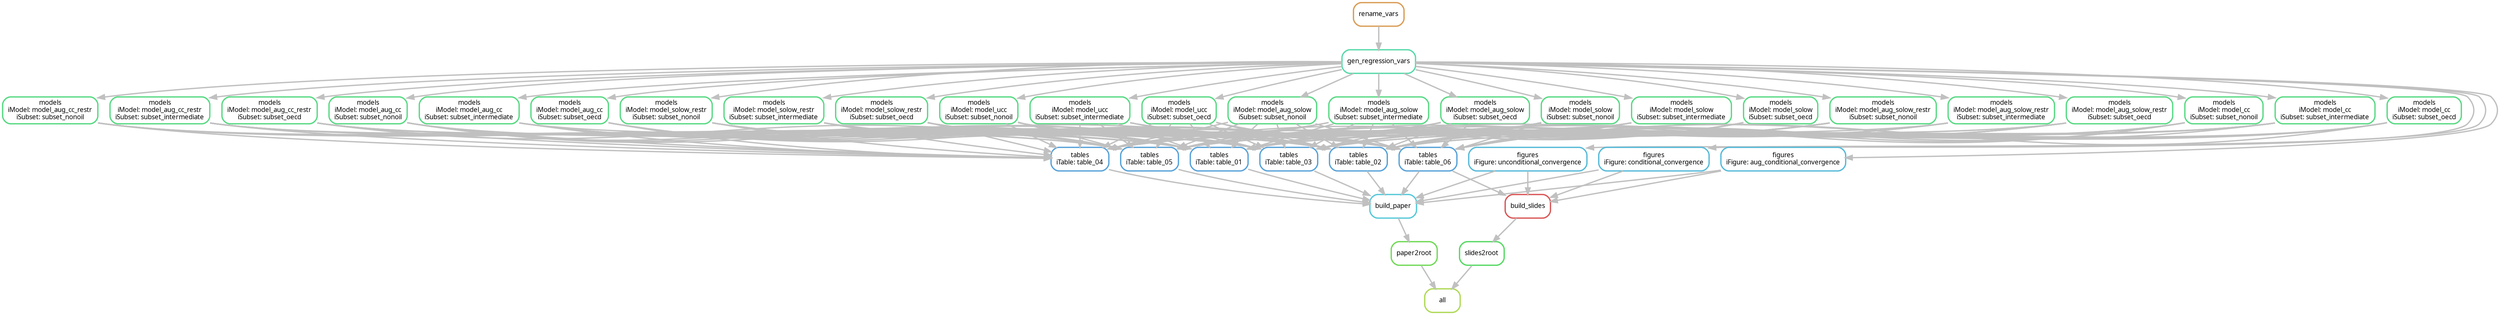 digraph snakemake_dag {
    graph[bgcolor=white, margin=0];
    node[shape=box, style=rounded, fontname=sans,                 fontsize=10, penwidth=2];
    edge[penwidth=2, color=grey];
	0[label = "all", color = "0.22 0.6 0.85", style="rounded"];
	1[label = "paper2root", color = "0.30 0.6 0.85", style="rounded"];
	2[label = "build_paper", color = "0.52 0.6 0.85", style="rounded"];
	3[label = "tables\niTable: table_03", color = "0.57 0.6 0.85", style="rounded"];
	4[label = "models\niModel: model_ucc\niSubset: subset_nonoil", color = "0.39 0.6 0.85", style="rounded"];
	5[label = "gen_regression_vars", color = "0.44 0.6 0.85", style="rounded"];
	6[label = "rename_vars", color = "0.09 0.6 0.85", style="rounded"];
	7[label = "models\niModel: model_ucc\niSubset: subset_intermediate", color = "0.39 0.6 0.85", style="rounded"];
	8[label = "models\niModel: model_ucc\niSubset: subset_oecd", color = "0.39 0.6 0.85", style="rounded"];
	9[label = "models\niModel: model_aug_solow\niSubset: subset_nonoil", color = "0.39 0.6 0.85", style="rounded"];
	10[label = "models\niModel: model_aug_solow\niSubset: subset_intermediate", color = "0.39 0.6 0.85", style="rounded"];
	11[label = "models\niModel: model_aug_solow\niSubset: subset_oecd", color = "0.39 0.6 0.85", style="rounded"];
	12[label = "models\niModel: model_solow\niSubset: subset_nonoil", color = "0.39 0.6 0.85", style="rounded"];
	13[label = "models\niModel: model_solow\niSubset: subset_intermediate", color = "0.39 0.6 0.85", style="rounded"];
	14[label = "models\niModel: model_solow\niSubset: subset_oecd", color = "0.39 0.6 0.85", style="rounded"];
	15[label = "models\niModel: model_aug_solow_restr\niSubset: subset_nonoil", color = "0.39 0.6 0.85", style="rounded"];
	16[label = "models\niModel: model_aug_solow_restr\niSubset: subset_intermediate", color = "0.39 0.6 0.85", style="rounded"];
	17[label = "models\niModel: model_aug_solow_restr\niSubset: subset_oecd", color = "0.39 0.6 0.85", style="rounded"];
	18[label = "models\niModel: model_cc\niSubset: subset_nonoil", color = "0.39 0.6 0.85", style="rounded"];
	19[label = "models\niModel: model_cc\niSubset: subset_intermediate", color = "0.39 0.6 0.85", style="rounded"];
	20[label = "models\niModel: model_cc\niSubset: subset_oecd", color = "0.39 0.6 0.85", style="rounded"];
	21[label = "models\niModel: model_aug_cc_restr\niSubset: subset_nonoil", color = "0.39 0.6 0.85", style="rounded"];
	22[label = "models\niModel: model_aug_cc_restr\niSubset: subset_intermediate", color = "0.39 0.6 0.85", style="rounded"];
	23[label = "models\niModel: model_aug_cc_restr\niSubset: subset_oecd", color = "0.39 0.6 0.85", style="rounded"];
	24[label = "models\niModel: model_aug_cc\niSubset: subset_nonoil", color = "0.39 0.6 0.85", style="rounded"];
	25[label = "models\niModel: model_aug_cc\niSubset: subset_intermediate", color = "0.39 0.6 0.85", style="rounded"];
	26[label = "models\niModel: model_aug_cc\niSubset: subset_oecd", color = "0.39 0.6 0.85", style="rounded"];
	27[label = "models\niModel: model_solow_restr\niSubset: subset_nonoil", color = "0.39 0.6 0.85", style="rounded"];
	28[label = "models\niModel: model_solow_restr\niSubset: subset_intermediate", color = "0.39 0.6 0.85", style="rounded"];
	29[label = "models\niModel: model_solow_restr\niSubset: subset_oecd", color = "0.39 0.6 0.85", style="rounded"];
	30[label = "tables\niTable: table_06", color = "0.57 0.6 0.85", style="rounded"];
	31[label = "tables\niTable: table_02", color = "0.57 0.6 0.85", style="rounded"];
	32[label = "tables\niTable: table_04", color = "0.57 0.6 0.85", style="rounded"];
	33[label = "tables\niTable: table_05", color = "0.57 0.6 0.85", style="rounded"];
	34[label = "tables\niTable: table_01", color = "0.57 0.6 0.85", style="rounded"];
	35[label = "figures\niFigure: unconditional_convergence", color = "0.54 0.6 0.85", style="rounded"];
	36[label = "figures\niFigure: conditional_convergence", color = "0.54 0.6 0.85", style="rounded"];
	37[label = "figures\niFigure: aug_conditional_convergence", color = "0.54 0.6 0.85", style="rounded"];
	38[label = "slides2root", color = "0.35 0.6 0.85", style="rounded"];
	39[label = "build_slides", color = "0.00 0.6 0.85", style="rounded"];
	1 -> 0
	38 -> 0
	2 -> 1
	3 -> 2
	30 -> 2
	31 -> 2
	32 -> 2
	33 -> 2
	34 -> 2
	35 -> 2
	36 -> 2
	37 -> 2
	4 -> 3
	7 -> 3
	8 -> 3
	9 -> 3
	10 -> 3
	11 -> 3
	12 -> 3
	13 -> 3
	14 -> 3
	15 -> 3
	16 -> 3
	17 -> 3
	18 -> 3
	19 -> 3
	20 -> 3
	21 -> 3
	22 -> 3
	23 -> 3
	24 -> 3
	25 -> 3
	26 -> 3
	27 -> 3
	28 -> 3
	29 -> 3
	5 -> 4
	6 -> 5
	5 -> 7
	5 -> 8
	5 -> 9
	5 -> 10
	5 -> 11
	5 -> 12
	5 -> 13
	5 -> 14
	5 -> 15
	5 -> 16
	5 -> 17
	5 -> 18
	5 -> 19
	5 -> 20
	5 -> 21
	5 -> 22
	5 -> 23
	5 -> 24
	5 -> 25
	5 -> 26
	5 -> 27
	5 -> 28
	5 -> 29
	4 -> 30
	7 -> 30
	8 -> 30
	9 -> 30
	10 -> 30
	11 -> 30
	12 -> 30
	13 -> 30
	14 -> 30
	15 -> 30
	16 -> 30
	17 -> 30
	18 -> 30
	19 -> 30
	20 -> 30
	21 -> 30
	22 -> 30
	23 -> 30
	24 -> 30
	25 -> 30
	26 -> 30
	27 -> 30
	28 -> 30
	29 -> 30
	4 -> 31
	7 -> 31
	8 -> 31
	9 -> 31
	10 -> 31
	11 -> 31
	12 -> 31
	13 -> 31
	14 -> 31
	15 -> 31
	16 -> 31
	17 -> 31
	18 -> 31
	19 -> 31
	20 -> 31
	21 -> 31
	22 -> 31
	23 -> 31
	24 -> 31
	25 -> 31
	26 -> 31
	27 -> 31
	28 -> 31
	29 -> 31
	4 -> 32
	7 -> 32
	8 -> 32
	9 -> 32
	10 -> 32
	11 -> 32
	12 -> 32
	13 -> 32
	14 -> 32
	15 -> 32
	16 -> 32
	17 -> 32
	18 -> 32
	19 -> 32
	20 -> 32
	21 -> 32
	22 -> 32
	23 -> 32
	24 -> 32
	25 -> 32
	26 -> 32
	27 -> 32
	28 -> 32
	29 -> 32
	4 -> 33
	7 -> 33
	8 -> 33
	9 -> 33
	10 -> 33
	11 -> 33
	12 -> 33
	13 -> 33
	14 -> 33
	15 -> 33
	16 -> 33
	17 -> 33
	18 -> 33
	19 -> 33
	20 -> 33
	21 -> 33
	22 -> 33
	23 -> 33
	24 -> 33
	25 -> 33
	26 -> 33
	27 -> 33
	28 -> 33
	29 -> 33
	4 -> 34
	7 -> 34
	8 -> 34
	9 -> 34
	10 -> 34
	11 -> 34
	12 -> 34
	13 -> 34
	14 -> 34
	15 -> 34
	16 -> 34
	17 -> 34
	18 -> 34
	19 -> 34
	20 -> 34
	21 -> 34
	22 -> 34
	23 -> 34
	24 -> 34
	25 -> 34
	26 -> 34
	27 -> 34
	28 -> 34
	29 -> 34
	5 -> 35
	5 -> 36
	5 -> 37
	39 -> 38
	30 -> 39
	35 -> 39
	36 -> 39
	37 -> 39
}            
